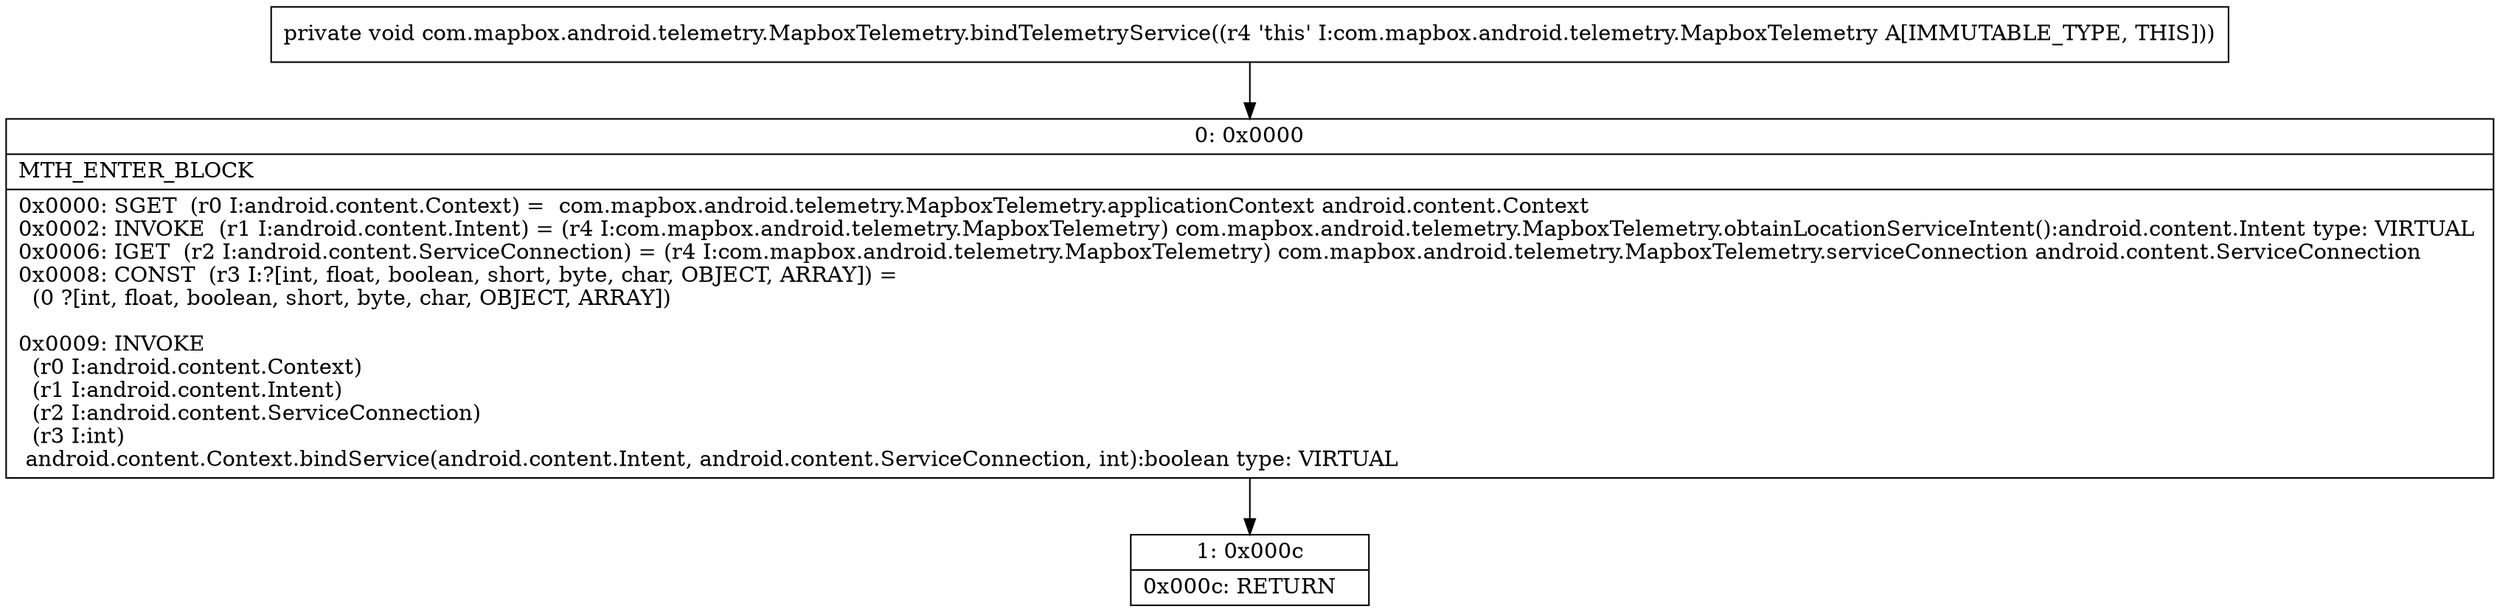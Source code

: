 digraph "CFG forcom.mapbox.android.telemetry.MapboxTelemetry.bindTelemetryService()V" {
Node_0 [shape=record,label="{0\:\ 0x0000|MTH_ENTER_BLOCK\l|0x0000: SGET  (r0 I:android.content.Context) =  com.mapbox.android.telemetry.MapboxTelemetry.applicationContext android.content.Context \l0x0002: INVOKE  (r1 I:android.content.Intent) = (r4 I:com.mapbox.android.telemetry.MapboxTelemetry) com.mapbox.android.telemetry.MapboxTelemetry.obtainLocationServiceIntent():android.content.Intent type: VIRTUAL \l0x0006: IGET  (r2 I:android.content.ServiceConnection) = (r4 I:com.mapbox.android.telemetry.MapboxTelemetry) com.mapbox.android.telemetry.MapboxTelemetry.serviceConnection android.content.ServiceConnection \l0x0008: CONST  (r3 I:?[int, float, boolean, short, byte, char, OBJECT, ARRAY]) = \l  (0 ?[int, float, boolean, short, byte, char, OBJECT, ARRAY])\l \l0x0009: INVOKE  \l  (r0 I:android.content.Context)\l  (r1 I:android.content.Intent)\l  (r2 I:android.content.ServiceConnection)\l  (r3 I:int)\l android.content.Context.bindService(android.content.Intent, android.content.ServiceConnection, int):boolean type: VIRTUAL \l}"];
Node_1 [shape=record,label="{1\:\ 0x000c|0x000c: RETURN   \l}"];
MethodNode[shape=record,label="{private void com.mapbox.android.telemetry.MapboxTelemetry.bindTelemetryService((r4 'this' I:com.mapbox.android.telemetry.MapboxTelemetry A[IMMUTABLE_TYPE, THIS])) }"];
MethodNode -> Node_0;
Node_0 -> Node_1;
}

